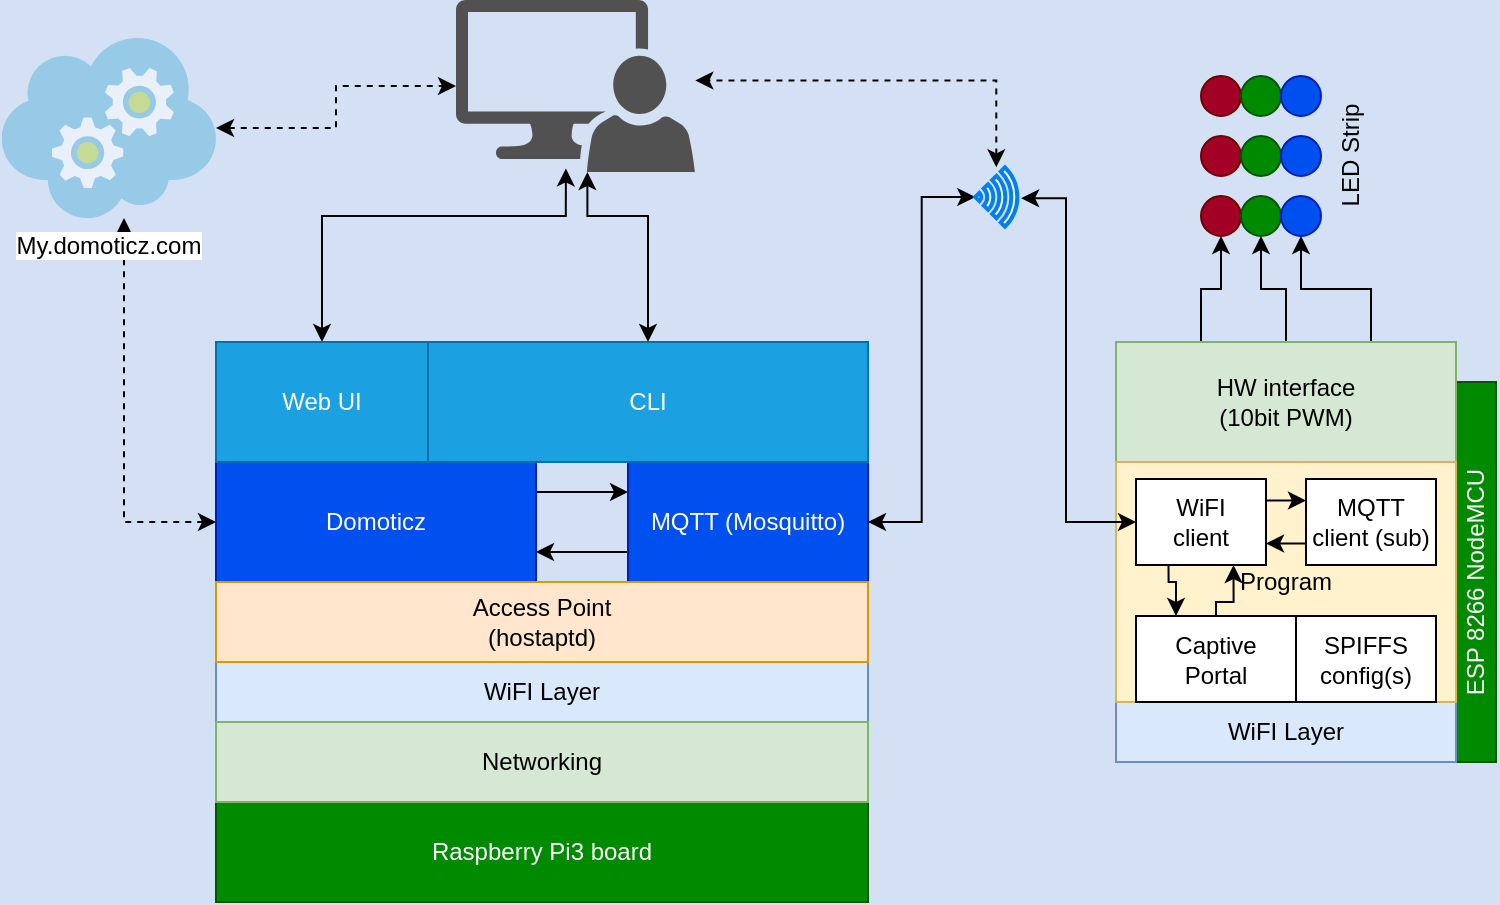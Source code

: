 <mxfile version="12.7.9" type="device"><diagram id="OCABw9T-k-Vhk37gu6Vw" name="1 oldal"><mxGraphModel dx="1185" dy="765" grid="1" gridSize="10" guides="1" tooltips="1" connect="1" arrows="1" fold="1" page="1" pageScale="1" pageWidth="1169" pageHeight="827" background="#D4E1F5" math="0" shadow="0"><root><mxCell id="0"/><mxCell id="1" parent="0"/><mxCell id="FFCqLBK5q6gGZAzeMnXL-1" value="Raspberry Pi3 board" style="rounded=0;whiteSpace=wrap;html=1;fillColor=#008a00;strokeColor=#005700;fontColor=#ffffff;" vertex="1" parent="1"><mxGeometry x="285" y="570" width="326" height="50" as="geometry"/></mxCell><mxCell id="FFCqLBK5q6gGZAzeMnXL-9" style="edgeStyle=orthogonalEdgeStyle;rounded=0;orthogonalLoop=1;jettySize=auto;html=1;exitX=1;exitY=0.25;exitDx=0;exitDy=0;entryX=0;entryY=0.25;entryDx=0;entryDy=0;" edge="1" parent="1" source="FFCqLBK5q6gGZAzeMnXL-2" target="FFCqLBK5q6gGZAzeMnXL-3"><mxGeometry relative="1" as="geometry"/></mxCell><mxCell id="FFCqLBK5q6gGZAzeMnXL-48" style="edgeStyle=orthogonalEdgeStyle;rounded=0;orthogonalLoop=1;jettySize=auto;html=1;dashed=1;startArrow=classic;startFill=1;" edge="1" parent="1" source="FFCqLBK5q6gGZAzeMnXL-2" target="FFCqLBK5q6gGZAzeMnXL-47"><mxGeometry relative="1" as="geometry"><mxPoint x="232.0" y="165.0" as="targetPoint"/><Array as="points"><mxPoint x="239" y="430"/></Array></mxGeometry></mxCell><mxCell id="FFCqLBK5q6gGZAzeMnXL-2" value="Domoticz" style="rounded=0;whiteSpace=wrap;html=1;fillColor=#0050ef;strokeColor=#001DBC;fontColor=#ffffff;" vertex="1" parent="1"><mxGeometry x="285" y="400" width="160" height="60" as="geometry"/></mxCell><mxCell id="FFCqLBK5q6gGZAzeMnXL-10" style="edgeStyle=orthogonalEdgeStyle;rounded=0;orthogonalLoop=1;jettySize=auto;html=1;exitX=0;exitY=0.75;exitDx=0;exitDy=0;entryX=1;entryY=0.75;entryDx=0;entryDy=0;" edge="1" parent="1" source="FFCqLBK5q6gGZAzeMnXL-3" target="FFCqLBK5q6gGZAzeMnXL-2"><mxGeometry relative="1" as="geometry"/></mxCell><mxCell id="FFCqLBK5q6gGZAzeMnXL-3" value="MQTT (Mosquitto)" style="rounded=0;whiteSpace=wrap;html=1;fillColor=#0050ef;strokeColor=#001DBC;fontColor=#ffffff;" vertex="1" parent="1"><mxGeometry x="491" y="400" width="120" height="60" as="geometry"/></mxCell><mxCell id="FFCqLBK5q6gGZAzeMnXL-4" value="WiFI Layer" style="rounded=0;whiteSpace=wrap;html=1;fillColor=#dae8fc;strokeColor=#6c8ebf;" vertex="1" parent="1"><mxGeometry x="285" y="500" width="326" height="30" as="geometry"/></mxCell><mxCell id="FFCqLBK5q6gGZAzeMnXL-5" value="Access Point&lt;br&gt;(hostaptd)" style="rounded=0;whiteSpace=wrap;html=1;fillColor=#ffe6cc;strokeColor=#d79b00;" vertex="1" parent="1"><mxGeometry x="285" y="460" width="326" height="40" as="geometry"/></mxCell><mxCell id="FFCqLBK5q6gGZAzeMnXL-52" style="edgeStyle=orthogonalEdgeStyle;rounded=0;orthogonalLoop=1;jettySize=auto;html=1;entryX=0.46;entryY=0.979;entryDx=0;entryDy=0;entryPerimeter=0;fontColor=#D4E1F5;startArrow=classic;startFill=1;" edge="1" parent="1" source="FFCqLBK5q6gGZAzeMnXL-6" target="FFCqLBK5q6gGZAzeMnXL-46"><mxGeometry relative="1" as="geometry"><Array as="points"><mxPoint x="338" y="277"/><mxPoint x="460" y="277"/></Array></mxGeometry></mxCell><mxCell id="FFCqLBK5q6gGZAzeMnXL-6" value="Web UI" style="rounded=0;whiteSpace=wrap;html=1;fillColor=#1ba1e2;strokeColor=#006EAF;fontColor=#ffffff;" vertex="1" parent="1"><mxGeometry x="285" y="340" width="106" height="60" as="geometry"/></mxCell><mxCell id="FFCqLBK5q6gGZAzeMnXL-54" style="edgeStyle=orthogonalEdgeStyle;rounded=0;orthogonalLoop=1;jettySize=auto;html=1;entryX=0.55;entryY=1;entryDx=0;entryDy=0;entryPerimeter=0;fontColor=#D4E1F5;startArrow=classic;startFill=1;" edge="1" parent="1" source="FFCqLBK5q6gGZAzeMnXL-7" target="FFCqLBK5q6gGZAzeMnXL-46"><mxGeometry relative="1" as="geometry"><Array as="points"><mxPoint x="501" y="277"/><mxPoint x="471" y="277"/></Array></mxGeometry></mxCell><mxCell id="FFCqLBK5q6gGZAzeMnXL-7" value="CLI" style="rounded=0;whiteSpace=wrap;html=1;fillColor=#1ba1e2;strokeColor=#006EAF;fontColor=#ffffff;" vertex="1" parent="1"><mxGeometry x="391" y="340" width="220" height="60" as="geometry"/></mxCell><mxCell id="FFCqLBK5q6gGZAzeMnXL-8" value="Networking" style="rounded=0;whiteSpace=wrap;html=1;fillColor=#d5e8d4;strokeColor=#82b366;" vertex="1" parent="1"><mxGeometry x="285" y="530" width="326" height="40" as="geometry"/></mxCell><mxCell id="FFCqLBK5q6gGZAzeMnXL-11" value="" style="whiteSpace=wrap;html=1;aspect=fixed;fillColor=#008a00;strokeColor=#005700;fontColor=#ffffff;" vertex="1" parent="1"><mxGeometry x="735" y="360" width="190" height="190" as="geometry"/></mxCell><mxCell id="FFCqLBK5q6gGZAzeMnXL-12" value="WiFI Layer" style="rounded=0;whiteSpace=wrap;html=1;fillColor=#dae8fc;strokeColor=#6c8ebf;" vertex="1" parent="1"><mxGeometry x="735" y="520" width="170" height="30" as="geometry"/></mxCell><mxCell id="FFCqLBK5q6gGZAzeMnXL-33" style="edgeStyle=orthogonalEdgeStyle;rounded=0;orthogonalLoop=1;jettySize=auto;html=1;exitX=0.25;exitY=0;exitDx=0;exitDy=0;entryX=0.5;entryY=1;entryDx=0;entryDy=0;" edge="1" parent="1" source="FFCqLBK5q6gGZAzeMnXL-14" target="FFCqLBK5q6gGZAzeMnXL-24"><mxGeometry relative="1" as="geometry"/></mxCell><mxCell id="FFCqLBK5q6gGZAzeMnXL-34" style="edgeStyle=orthogonalEdgeStyle;rounded=0;orthogonalLoop=1;jettySize=auto;html=1;exitX=0.5;exitY=0;exitDx=0;exitDy=0;entryX=0.5;entryY=1;entryDx=0;entryDy=0;" edge="1" parent="1" source="FFCqLBK5q6gGZAzeMnXL-14" target="FFCqLBK5q6gGZAzeMnXL-25"><mxGeometry relative="1" as="geometry"/></mxCell><mxCell id="FFCqLBK5q6gGZAzeMnXL-35" style="edgeStyle=orthogonalEdgeStyle;rounded=0;orthogonalLoop=1;jettySize=auto;html=1;exitX=0.75;exitY=0;exitDx=0;exitDy=0;entryX=0.5;entryY=1;entryDx=0;entryDy=0;" edge="1" parent="1" source="FFCqLBK5q6gGZAzeMnXL-14" target="FFCqLBK5q6gGZAzeMnXL-26"><mxGeometry relative="1" as="geometry"/></mxCell><mxCell id="FFCqLBK5q6gGZAzeMnXL-14" value="HW interface&lt;br&gt;(10bit PWM)" style="rounded=0;whiteSpace=wrap;html=1;fillColor=#d5e8d4;strokeColor=#82b366;" vertex="1" parent="1"><mxGeometry x="735" y="340" width="170" height="60" as="geometry"/></mxCell><mxCell id="FFCqLBK5q6gGZAzeMnXL-27" value="Program" style="rounded=0;whiteSpace=wrap;html=1;fillColor=#fff2cc;strokeColor=#d6b656;" vertex="1" parent="1"><mxGeometry x="735" y="400" width="170" height="120" as="geometry"/></mxCell><mxCell id="FFCqLBK5q6gGZAzeMnXL-57" style="edgeStyle=orthogonalEdgeStyle;rounded=0;orthogonalLoop=1;jettySize=auto;html=1;entryX=0.519;entryY=-0.092;entryDx=0;entryDy=0;entryPerimeter=0;fontColor=#D4E1F5;startArrow=classic;startFill=1;exitX=0;exitY=0.5;exitDx=0;exitDy=0;" edge="1" parent="1" source="FFCqLBK5q6gGZAzeMnXL-28" target="FFCqLBK5q6gGZAzeMnXL-56"><mxGeometry relative="1" as="geometry"><Array as="points"><mxPoint x="710" y="430"/><mxPoint x="710" y="268"/></Array></mxGeometry></mxCell><mxCell id="FFCqLBK5q6gGZAzeMnXL-83" style="edgeStyle=orthogonalEdgeStyle;rounded=0;orthogonalLoop=1;jettySize=auto;html=1;exitX=0;exitY=0.25;exitDx=0;exitDy=0;entryX=1;entryY=0.25;entryDx=0;entryDy=0;startArrow=classic;startFill=1;endArrow=none;endFill=0;fontColor=#D4E1F5;" edge="1" parent="1" source="FFCqLBK5q6gGZAzeMnXL-13" target="FFCqLBK5q6gGZAzeMnXL-28"><mxGeometry relative="1" as="geometry"/></mxCell><mxCell id="FFCqLBK5q6gGZAzeMnXL-13" value="MQTT&lt;br&gt;client (sub)" style="rounded=0;whiteSpace=wrap;html=1;" vertex="1" parent="1"><mxGeometry x="830" y="408.5" width="65" height="43" as="geometry"/></mxCell><mxCell id="FFCqLBK5q6gGZAzeMnXL-84" style="edgeStyle=orthogonalEdgeStyle;rounded=0;orthogonalLoop=1;jettySize=auto;html=1;exitX=1;exitY=0.75;exitDx=0;exitDy=0;entryX=0;entryY=0.75;entryDx=0;entryDy=0;startArrow=classic;startFill=1;endArrow=none;endFill=0;fontColor=#D4E1F5;" edge="1" parent="1" source="FFCqLBK5q6gGZAzeMnXL-28" target="FFCqLBK5q6gGZAzeMnXL-13"><mxGeometry relative="1" as="geometry"/></mxCell><mxCell id="FFCqLBK5q6gGZAzeMnXL-28" value="WiFI&lt;br&gt;client" style="rounded=0;whiteSpace=wrap;html=1;" vertex="1" parent="1"><mxGeometry x="745" y="408.5" width="65" height="43" as="geometry"/></mxCell><mxCell id="FFCqLBK5q6gGZAzeMnXL-85" style="edgeStyle=orthogonalEdgeStyle;rounded=0;orthogonalLoop=1;jettySize=auto;html=1;exitX=0.25;exitY=0;exitDx=0;exitDy=0;entryX=0.25;entryY=1;entryDx=0;entryDy=0;startArrow=classic;startFill=1;endArrow=none;endFill=0;fontColor=#D4E1F5;" edge="1" parent="1" source="FFCqLBK5q6gGZAzeMnXL-29" target="FFCqLBK5q6gGZAzeMnXL-28"><mxGeometry relative="1" as="geometry"><Array as="points"><mxPoint x="765" y="460"/><mxPoint x="761" y="460"/></Array></mxGeometry></mxCell><mxCell id="FFCqLBK5q6gGZAzeMnXL-86" style="edgeStyle=orthogonalEdgeStyle;rounded=0;orthogonalLoop=1;jettySize=auto;html=1;exitX=0.5;exitY=0;exitDx=0;exitDy=0;entryX=0.75;entryY=1;entryDx=0;entryDy=0;startArrow=none;startFill=0;endArrow=classic;endFill=1;fontColor=#D4E1F5;" edge="1" parent="1" source="FFCqLBK5q6gGZAzeMnXL-29" target="FFCqLBK5q6gGZAzeMnXL-28"><mxGeometry relative="1" as="geometry"><Array as="points"><mxPoint x="785" y="470"/><mxPoint x="794" y="470"/></Array></mxGeometry></mxCell><mxCell id="FFCqLBK5q6gGZAzeMnXL-29" value="Captive&lt;br&gt;Portal" style="rounded=0;whiteSpace=wrap;html=1;" vertex="1" parent="1"><mxGeometry x="745" y="477" width="80" height="43" as="geometry"/></mxCell><mxCell id="FFCqLBK5q6gGZAzeMnXL-30" value="SPIFFS&lt;br&gt;config(s)" style="rounded=0;whiteSpace=wrap;html=1;" vertex="1" parent="1"><mxGeometry x="825" y="477" width="70" height="43" as="geometry"/></mxCell><mxCell id="FFCqLBK5q6gGZAzeMnXL-36" value="" style="group" vertex="1" connectable="0" parent="1"><mxGeometry x="777.5" y="207" width="85" height="80" as="geometry"/></mxCell><mxCell id="FFCqLBK5q6gGZAzeMnXL-18" value="" style="group" vertex="1" connectable="0" parent="FFCqLBK5q6gGZAzeMnXL-36"><mxGeometry width="60" height="20" as="geometry"/></mxCell><mxCell id="FFCqLBK5q6gGZAzeMnXL-15" value="" style="ellipse;whiteSpace=wrap;html=1;aspect=fixed;fillColor=#a20025;strokeColor=#6F0000;fontColor=#ffffff;" vertex="1" parent="FFCqLBK5q6gGZAzeMnXL-18"><mxGeometry width="20" height="20" as="geometry"/></mxCell><mxCell id="FFCqLBK5q6gGZAzeMnXL-16" value="" style="ellipse;whiteSpace=wrap;html=1;aspect=fixed;fillColor=#008a00;strokeColor=#005700;fontColor=#ffffff;" vertex="1" parent="FFCqLBK5q6gGZAzeMnXL-18"><mxGeometry x="20" width="20" height="20" as="geometry"/></mxCell><mxCell id="FFCqLBK5q6gGZAzeMnXL-17" value="" style="ellipse;whiteSpace=wrap;html=1;aspect=fixed;fillColor=#0050ef;strokeColor=#001DBC;fontColor=#ffffff;" vertex="1" parent="FFCqLBK5q6gGZAzeMnXL-18"><mxGeometry x="40" width="20" height="20" as="geometry"/></mxCell><mxCell id="FFCqLBK5q6gGZAzeMnXL-19" value="" style="group" vertex="1" connectable="0" parent="FFCqLBK5q6gGZAzeMnXL-36"><mxGeometry y="30" width="60" height="20" as="geometry"/></mxCell><mxCell id="FFCqLBK5q6gGZAzeMnXL-20" value="" style="ellipse;whiteSpace=wrap;html=1;aspect=fixed;fillColor=#a20025;strokeColor=#6F0000;fontColor=#ffffff;" vertex="1" parent="FFCqLBK5q6gGZAzeMnXL-19"><mxGeometry width="20" height="20" as="geometry"/></mxCell><mxCell id="FFCqLBK5q6gGZAzeMnXL-21" value="" style="ellipse;whiteSpace=wrap;html=1;aspect=fixed;fillColor=#008a00;strokeColor=#005700;fontColor=#ffffff;" vertex="1" parent="FFCqLBK5q6gGZAzeMnXL-19"><mxGeometry x="20" width="20" height="20" as="geometry"/></mxCell><mxCell id="FFCqLBK5q6gGZAzeMnXL-22" value="" style="ellipse;whiteSpace=wrap;html=1;aspect=fixed;fillColor=#0050ef;strokeColor=#001DBC;fontColor=#ffffff;" vertex="1" parent="FFCqLBK5q6gGZAzeMnXL-19"><mxGeometry x="40" width="20" height="20" as="geometry"/></mxCell><mxCell id="FFCqLBK5q6gGZAzeMnXL-23" value="" style="group" vertex="1" connectable="0" parent="FFCqLBK5q6gGZAzeMnXL-36"><mxGeometry y="60" width="60" height="20" as="geometry"/></mxCell><mxCell id="FFCqLBK5q6gGZAzeMnXL-24" value="" style="ellipse;whiteSpace=wrap;html=1;aspect=fixed;fillColor=#a20025;strokeColor=#6F0000;fontColor=#ffffff;" vertex="1" parent="FFCqLBK5q6gGZAzeMnXL-23"><mxGeometry width="20" height="20" as="geometry"/></mxCell><mxCell id="FFCqLBK5q6gGZAzeMnXL-25" value="" style="ellipse;whiteSpace=wrap;html=1;aspect=fixed;fillColor=#008a00;strokeColor=#005700;fontColor=#ffffff;" vertex="1" parent="FFCqLBK5q6gGZAzeMnXL-23"><mxGeometry x="20" width="20" height="20" as="geometry"/></mxCell><mxCell id="FFCqLBK5q6gGZAzeMnXL-26" value="" style="ellipse;whiteSpace=wrap;html=1;aspect=fixed;fillColor=#0050ef;strokeColor=#001DBC;fontColor=#ffffff;" vertex="1" parent="FFCqLBK5q6gGZAzeMnXL-23"><mxGeometry x="40" width="20" height="20" as="geometry"/></mxCell><mxCell id="FFCqLBK5q6gGZAzeMnXL-31" value="LED Strip" style="text;html=1;strokeColor=none;fillColor=none;align=center;verticalAlign=middle;whiteSpace=wrap;rounded=0;rotation=-90;" vertex="1" parent="FFCqLBK5q6gGZAzeMnXL-36"><mxGeometry x="40" y="30" width="70" height="20" as="geometry"/></mxCell><mxCell id="FFCqLBK5q6gGZAzeMnXL-43" value="&lt;font color=&quot;#ffffff&quot;&gt;ESP 8266 NodeMCU&lt;/font&gt;" style="text;html=1;align=center;verticalAlign=middle;whiteSpace=wrap;rounded=0;rotation=-90;fontColor=#D4E1F5;" vertex="1" parent="1"><mxGeometry x="855" y="450" width="120" height="20" as="geometry"/></mxCell><mxCell id="FFCqLBK5q6gGZAzeMnXL-46" value="" style="pointerEvents=1;shadow=0;dashed=0;html=1;strokeColor=none;labelPosition=center;verticalLabelPosition=bottom;verticalAlign=top;align=center;fillColor=#515151;shape=mxgraph.mscae.system_center.admin_console" vertex="1" parent="1"><mxGeometry x="405" y="169" width="119.44" height="86" as="geometry"/></mxCell><mxCell id="FFCqLBK5q6gGZAzeMnXL-50" style="edgeStyle=orthogonalEdgeStyle;rounded=0;orthogonalLoop=1;jettySize=auto;html=1;entryX=0;entryY=0.5;entryDx=0;entryDy=0;entryPerimeter=0;dashed=1;startArrow=classic;startFill=1;" edge="1" parent="1" source="FFCqLBK5q6gGZAzeMnXL-47" target="FFCqLBK5q6gGZAzeMnXL-46"><mxGeometry relative="1" as="geometry"><Array as="points"/></mxGeometry></mxCell><mxCell id="FFCqLBK5q6gGZAzeMnXL-47" value="My.domoticz.com" style="aspect=fixed;html=1;points=[];align=center;image;fontSize=12;image=img/lib/mscae/Cloud_Services_Classic.svg;fillOpacity=50;" vertex="1" parent="1"><mxGeometry x="177.86" y="188" width="107.14" height="90" as="geometry"/></mxCell><mxCell id="FFCqLBK5q6gGZAzeMnXL-58" style="edgeStyle=orthogonalEdgeStyle;rounded=0;orthogonalLoop=1;jettySize=auto;html=1;entryX=1;entryY=0.5;entryDx=0;entryDy=0;startArrow=classic;startFill=1;fontColor=#D4E1F5;" edge="1" parent="1" source="FFCqLBK5q6gGZAzeMnXL-56" target="FFCqLBK5q6gGZAzeMnXL-3"><mxGeometry relative="1" as="geometry"/></mxCell><mxCell id="FFCqLBK5q6gGZAzeMnXL-87" style="edgeStyle=orthogonalEdgeStyle;rounded=0;orthogonalLoop=1;jettySize=auto;html=1;entryX=1.002;entryY=0.468;entryDx=0;entryDy=0;entryPerimeter=0;startArrow=classic;startFill=1;endArrow=classic;endFill=1;fontColor=#D4E1F5;dashed=1;" edge="1" parent="1" source="FFCqLBK5q6gGZAzeMnXL-56" target="FFCqLBK5q6gGZAzeMnXL-46"><mxGeometry relative="1" as="geometry"><Array as="points"><mxPoint x="675" y="209"/></Array></mxGeometry></mxCell><mxCell id="FFCqLBK5q6gGZAzeMnXL-56" value="" style="html=1;verticalLabelPosition=bottom;align=center;labelBackgroundColor=#ffffff;verticalAlign=top;strokeWidth=2;strokeColor=#0080F0;shadow=0;dashed=0;shape=mxgraph.ios7.icons.wifi;pointerEvents=1;fontColor=#D4E1F5;rotation=90;" vertex="1" parent="1"><mxGeometry x="660.3" y="257" width="29.7" height="21" as="geometry"/></mxCell></root></mxGraphModel></diagram></mxfile>